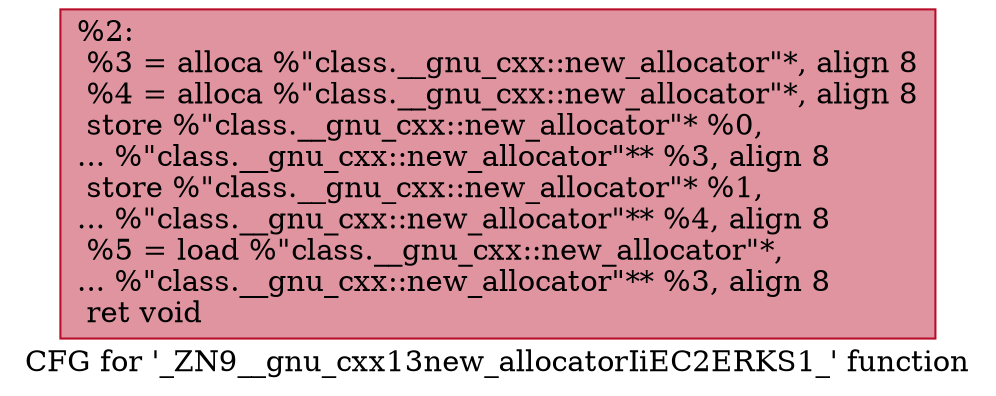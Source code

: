 digraph "CFG for '_ZN9__gnu_cxx13new_allocatorIiEC2ERKS1_' function" {
	label="CFG for '_ZN9__gnu_cxx13new_allocatorIiEC2ERKS1_' function";

	Node0x558b7dd1fe50 [shape=record,color="#b70d28ff", style=filled, fillcolor="#b70d2870",label="{%2:\l  %3 = alloca %\"class.__gnu_cxx::new_allocator\"*, align 8\l  %4 = alloca %\"class.__gnu_cxx::new_allocator\"*, align 8\l  store %\"class.__gnu_cxx::new_allocator\"* %0,\l... %\"class.__gnu_cxx::new_allocator\"** %3, align 8\l  store %\"class.__gnu_cxx::new_allocator\"* %1,\l... %\"class.__gnu_cxx::new_allocator\"** %4, align 8\l  %5 = load %\"class.__gnu_cxx::new_allocator\"*,\l... %\"class.__gnu_cxx::new_allocator\"** %3, align 8\l  ret void\l}"];
}
